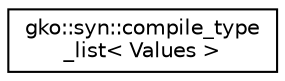 digraph "Graphical Class Hierarchy"
{
 // INTERACTIVE_SVG=YES
  edge [fontname="Helvetica",fontsize="10",labelfontname="Helvetica",labelfontsize="10"];
  node [fontname="Helvetica",fontsize="10",shape=record];
  rankdir="LR";
  Node1 [label="gko::syn::compile_type\l_list\< Values \>",height=0.2,width=0.4,color="black", fillcolor="white", style="filled",URL="$structgko_1_1syn_1_1compile__type__list.html"];
}
